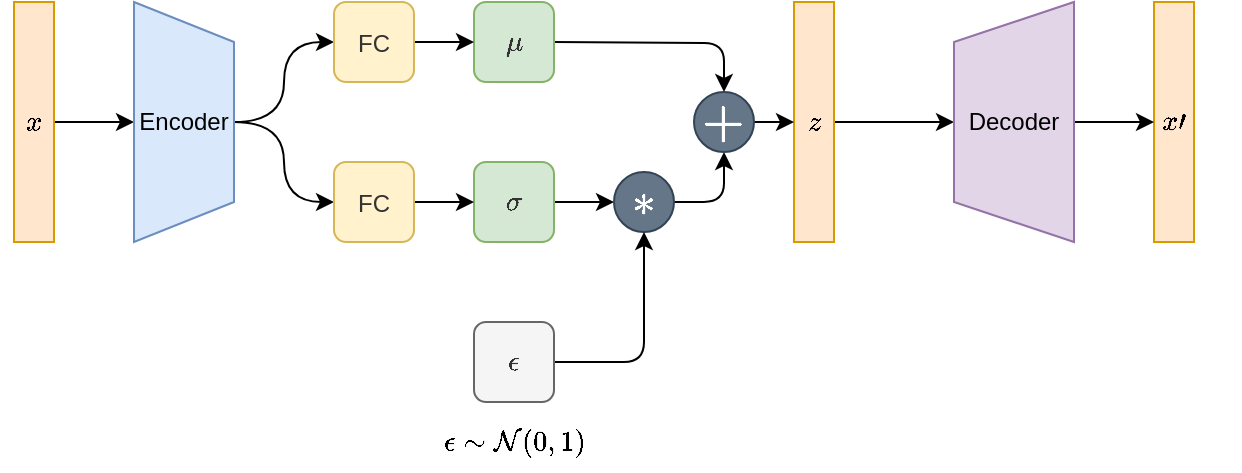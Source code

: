 <mxfile version="14.5.1" type="device"><diagram id="OJ_qq68QXw_srmPLjzjT" name="Page-1"><mxGraphModel dx="905" dy="672" grid="1" gridSize="10" guides="1" tooltips="1" connect="1" arrows="1" fold="1" page="1" pageScale="1" pageWidth="850" pageHeight="1100" math="1" shadow="0"><root><mxCell id="0"/><mxCell id="1" parent="0"/><mxCell id="cB-UK6aiMlg4WFt0WH78-2" style="edgeStyle=orthogonalEdgeStyle;rounded=0;orthogonalLoop=1;jettySize=auto;html=1;exitX=1;exitY=0.5;exitDx=0;exitDy=0;entryX=0.5;entryY=1;entryDx=0;entryDy=0;" parent="1" source="5YR8aupBPrusNx5Jibgu-2" target="5YR8aupBPrusNx5Jibgu-9" edge="1"><mxGeometry relative="1" as="geometry"/></mxCell><mxCell id="5YR8aupBPrusNx5Jibgu-2" value="$$x$$" style="rounded=0;whiteSpace=wrap;html=1;fillColor=#ffe6cc;strokeColor=#d79b00;" parent="1" vertex="1"><mxGeometry width="20" height="120" as="geometry"/></mxCell><mxCell id="MSeVoRULHeVGz6wacls1-6" style="edgeStyle=orthogonalEdgeStyle;rounded=1;orthogonalLoop=1;jettySize=auto;html=1;exitX=1;exitY=0.5;exitDx=0;exitDy=0;entryX=0.5;entryY=0;entryDx=0;entryDy=0;fontSize=16;" parent="1" target="MSeVoRULHeVGz6wacls1-2" edge="1"><mxGeometry relative="1" as="geometry"><mxPoint x="270" y="20" as="sourcePoint"/></mxGeometry></mxCell><mxCell id="MSeVoRULHeVGz6wacls1-4" style="edgeStyle=orthogonalEdgeStyle;rounded=0;orthogonalLoop=1;jettySize=auto;html=1;exitX=1;exitY=0.5;exitDx=0;exitDy=0;entryX=0;entryY=0.5;entryDx=0;entryDy=0;fontSize=16;" parent="1" target="MSeVoRULHeVGz6wacls1-1" edge="1"><mxGeometry relative="1" as="geometry"><mxPoint x="270" y="100" as="sourcePoint"/></mxGeometry></mxCell><mxCell id="cB-UK6aiMlg4WFt0WH78-12" style="edgeStyle=orthogonalEdgeStyle;rounded=0;orthogonalLoop=1;jettySize=auto;html=1;exitX=1;exitY=0.5;exitDx=0;exitDy=0;entryX=0.5;entryY=0;entryDx=0;entryDy=0;endArrow=classic;endFill=1;" parent="1" source="5YR8aupBPrusNx5Jibgu-7" target="5YR8aupBPrusNx5Jibgu-10" edge="1"><mxGeometry relative="1" as="geometry"/></mxCell><mxCell id="5YR8aupBPrusNx5Jibgu-7" value="$$z$$" style="rounded=0;whiteSpace=wrap;html=1;fillColor=#ffe6cc;strokeColor=#d79b00;" parent="1" vertex="1"><mxGeometry x="390" width="20" height="120" as="geometry"/></mxCell><mxCell id="5YR8aupBPrusNx5Jibgu-8" value="$$x\prime$$" style="rounded=0;whiteSpace=wrap;html=1;fillColor=#ffe6cc;strokeColor=#d79b00;" parent="1" vertex="1"><mxGeometry x="570" width="20" height="120" as="geometry"/></mxCell><mxCell id="cB-UK6aiMlg4WFt0WH78-4" style="edgeStyle=orthogonalEdgeStyle;orthogonalLoop=1;jettySize=auto;html=1;exitX=0.5;exitY=0;exitDx=0;exitDy=0;entryX=0;entryY=0.5;entryDx=0;entryDy=0;curved=1;" parent="1" source="5YR8aupBPrusNx5Jibgu-9" edge="1" target="_U0CnFRXLXuWzIlIAFBQ-3"><mxGeometry relative="1" as="geometry"><mxPoint x="180" y="20" as="targetPoint"/></mxGeometry></mxCell><mxCell id="cB-UK6aiMlg4WFt0WH78-5" style="edgeStyle=orthogonalEdgeStyle;orthogonalLoop=1;jettySize=auto;html=1;exitX=0.5;exitY=0;exitDx=0;exitDy=0;entryX=0;entryY=0.5;entryDx=0;entryDy=0;curved=1;" parent="1" source="5YR8aupBPrusNx5Jibgu-9" edge="1" target="_U0CnFRXLXuWzIlIAFBQ-1"><mxGeometry relative="1" as="geometry"><mxPoint x="180" y="100" as="targetPoint"/></mxGeometry></mxCell><mxCell id="5YR8aupBPrusNx5Jibgu-9" value="Encoder" style="shape=trapezoid;perimeter=trapezoidPerimeter;whiteSpace=wrap;html=1;fixedSize=1;direction=south;fillColor=#dae8fc;strokeColor=#6c8ebf;" parent="1" vertex="1"><mxGeometry x="60" width="50" height="120" as="geometry"/></mxCell><mxCell id="cB-UK6aiMlg4WFt0WH78-13" style="edgeStyle=orthogonalEdgeStyle;rounded=0;orthogonalLoop=1;jettySize=auto;html=1;exitX=0.5;exitY=1;exitDx=0;exitDy=0;entryX=0;entryY=0.5;entryDx=0;entryDy=0;endArrow=classic;endFill=1;" parent="1" source="5YR8aupBPrusNx5Jibgu-10" target="5YR8aupBPrusNx5Jibgu-8" edge="1"><mxGeometry relative="1" as="geometry"/></mxCell><mxCell id="5YR8aupBPrusNx5Jibgu-10" value="Decoder" style="shape=trapezoid;perimeter=trapezoidPerimeter;whiteSpace=wrap;html=1;fixedSize=1;direction=north;fillColor=#e1d5e7;strokeColor=#9673a6;" parent="1" vertex="1"><mxGeometry x="470" width="60" height="120" as="geometry"/></mxCell><mxCell id="cB-UK6aiMlg4WFt0WH78-6" value="$$\epsilon \sim \mathcal{N}(0, 1)$$" style="text;html=1;strokeColor=none;fillColor=none;align=center;verticalAlign=middle;whiteSpace=wrap;rounded=0;" parent="1" vertex="1"><mxGeometry x="160" y="210" width="180" height="20" as="geometry"/></mxCell><mxCell id="MSeVoRULHeVGz6wacls1-5" style="edgeStyle=orthogonalEdgeStyle;rounded=1;orthogonalLoop=1;jettySize=auto;html=1;exitX=1;exitY=0.5;exitDx=0;exitDy=0;entryX=0.5;entryY=1;entryDx=0;entryDy=0;fontSize=16;" parent="1" source="MSeVoRULHeVGz6wacls1-1" target="MSeVoRULHeVGz6wacls1-2" edge="1"><mxGeometry relative="1" as="geometry"/></mxCell><mxCell id="MSeVoRULHeVGz6wacls1-1" value="$$*$$" style="ellipse;whiteSpace=wrap;html=1;aspect=fixed;fontSize=20;fillColor=#647687;strokeColor=#314354;fontColor=#ffffff;" parent="1" vertex="1"><mxGeometry x="300" y="85" width="30" height="30" as="geometry"/></mxCell><mxCell id="MSeVoRULHeVGz6wacls1-7" style="edgeStyle=orthogonalEdgeStyle;rounded=0;orthogonalLoop=1;jettySize=auto;html=1;exitX=1;exitY=0.5;exitDx=0;exitDy=0;entryX=0;entryY=0.5;entryDx=0;entryDy=0;fontSize=16;" parent="1" source="MSeVoRULHeVGz6wacls1-2" target="5YR8aupBPrusNx5Jibgu-7" edge="1"><mxGeometry relative="1" as="geometry"/></mxCell><mxCell id="MSeVoRULHeVGz6wacls1-2" value="$$\mathbf{+}$$" style="ellipse;whiteSpace=wrap;html=1;aspect=fixed;fontSize=20;fillColor=#647687;strokeColor=#314354;fontColor=#ffffff;verticalAlign=middle;align=center;" parent="1" vertex="1"><mxGeometry x="340" y="45" width="30" height="30" as="geometry"/></mxCell><mxCell id="MSeVoRULHeVGz6wacls1-9" style="edgeStyle=orthogonalEdgeStyle;rounded=1;orthogonalLoop=1;jettySize=auto;html=1;exitX=1;exitY=0.5;exitDx=0;exitDy=0;entryX=0.5;entryY=1;entryDx=0;entryDy=0;fontSize=14;" parent="1" source="MSeVoRULHeVGz6wacls1-8" target="MSeVoRULHeVGz6wacls1-1" edge="1"><mxGeometry relative="1" as="geometry"/></mxCell><mxCell id="MSeVoRULHeVGz6wacls1-8" value="&#10;&#10;&lt;span style=&quot;color: rgb(51, 51, 51); font-family: helvetica; font-size: 12px; font-style: normal; font-weight: 400; letter-spacing: normal; text-align: center; text-indent: 0px; text-transform: none; word-spacing: 0px; background-color: rgb(248, 249, 250); display: inline; float: none;&quot;&gt;$$\epsilon$$&lt;/span&gt;&#10;&#10;" style="rounded=1;whiteSpace=wrap;html=1;fontSize=14;align=center;fillColor=#f5f5f5;strokeColor=#666666;fontColor=#333333;" parent="1" vertex="1"><mxGeometry x="230" y="160" width="40" height="40" as="geometry"/></mxCell><mxCell id="MSeVoRULHeVGz6wacls1-10" value="&lt;span style=&quot;color: rgb(51 , 51 , 51) ; font-family: &amp;#34;helvetica&amp;#34; ; font-size: 12px ; font-style: normal ; font-weight: 400 ; letter-spacing: normal ; text-align: center ; text-indent: 0px ; text-transform: none ; word-spacing: 0px ; background-color: rgb(248 , 249 , 250) ; display: inline ; float: none&quot;&gt;$$\sigma$$&lt;/span&gt;" style="rounded=1;whiteSpace=wrap;html=1;fontSize=14;align=center;fillColor=#d5e8d4;strokeColor=#82b366;" parent="1" vertex="1"><mxGeometry x="230" y="80" width="40" height="40" as="geometry"/></mxCell><mxCell id="MSeVoRULHeVGz6wacls1-11" value="&lt;span style=&quot;color: rgb(51 , 51 , 51) ; font-family: &amp;#34;helvetica&amp;#34; ; font-size: 12px ; font-style: normal ; font-weight: 400 ; letter-spacing: normal ; text-align: center ; text-indent: 0px ; text-transform: none ; word-spacing: 0px ; background-color: rgb(248 , 249 , 250) ; display: inline ; float: none&quot;&gt;$$\mu$$&lt;/span&gt;" style="rounded=1;whiteSpace=wrap;html=1;fontSize=14;align=center;fillColor=#d5e8d4;strokeColor=#82b366;" parent="1" vertex="1"><mxGeometry x="230" width="40" height="40" as="geometry"/></mxCell><mxCell id="_U0CnFRXLXuWzIlIAFBQ-2" style="edgeStyle=orthogonalEdgeStyle;rounded=0;orthogonalLoop=1;jettySize=auto;html=1;exitX=1;exitY=0.5;exitDx=0;exitDy=0;entryX=0;entryY=0.5;entryDx=0;entryDy=0;" edge="1" parent="1" source="_U0CnFRXLXuWzIlIAFBQ-1" target="MSeVoRULHeVGz6wacls1-10"><mxGeometry relative="1" as="geometry"/></mxCell><mxCell id="_U0CnFRXLXuWzIlIAFBQ-1" value="&lt;span style=&quot;color: rgb(51 , 51 , 51) ; font-family: &amp;#34;helvetica&amp;#34; ; font-size: 12px ; font-style: normal ; font-weight: 400 ; letter-spacing: normal ; text-align: center ; text-indent: 0px ; text-transform: none ; word-spacing: 0px ; display: inline ; float: none&quot;&gt;FC&lt;/span&gt;" style="rounded=1;whiteSpace=wrap;html=1;fontSize=14;align=center;fillColor=#fff2cc;strokeColor=#d6b656;" vertex="1" parent="1"><mxGeometry x="160" y="80" width="40" height="40" as="geometry"/></mxCell><mxCell id="_U0CnFRXLXuWzIlIAFBQ-4" style="edgeStyle=orthogonalEdgeStyle;rounded=0;orthogonalLoop=1;jettySize=auto;html=1;exitX=1;exitY=0.5;exitDx=0;exitDy=0;entryX=0;entryY=0.5;entryDx=0;entryDy=0;" edge="1" parent="1" source="_U0CnFRXLXuWzIlIAFBQ-3" target="MSeVoRULHeVGz6wacls1-11"><mxGeometry relative="1" as="geometry"/></mxCell><mxCell id="_U0CnFRXLXuWzIlIAFBQ-3" value="&lt;span style=&quot;color: rgb(51 , 51 , 51) ; font-family: &amp;#34;helvetica&amp;#34; ; font-size: 12px ; font-style: normal ; font-weight: 400 ; letter-spacing: normal ; text-align: center ; text-indent: 0px ; text-transform: none ; word-spacing: 0px ; display: inline ; float: none&quot;&gt;FC&lt;/span&gt;" style="rounded=1;whiteSpace=wrap;html=1;fontSize=14;align=center;fillColor=#fff2cc;strokeColor=#d6b656;" vertex="1" parent="1"><mxGeometry x="160" width="40" height="40" as="geometry"/></mxCell></root></mxGraphModel></diagram></mxfile>